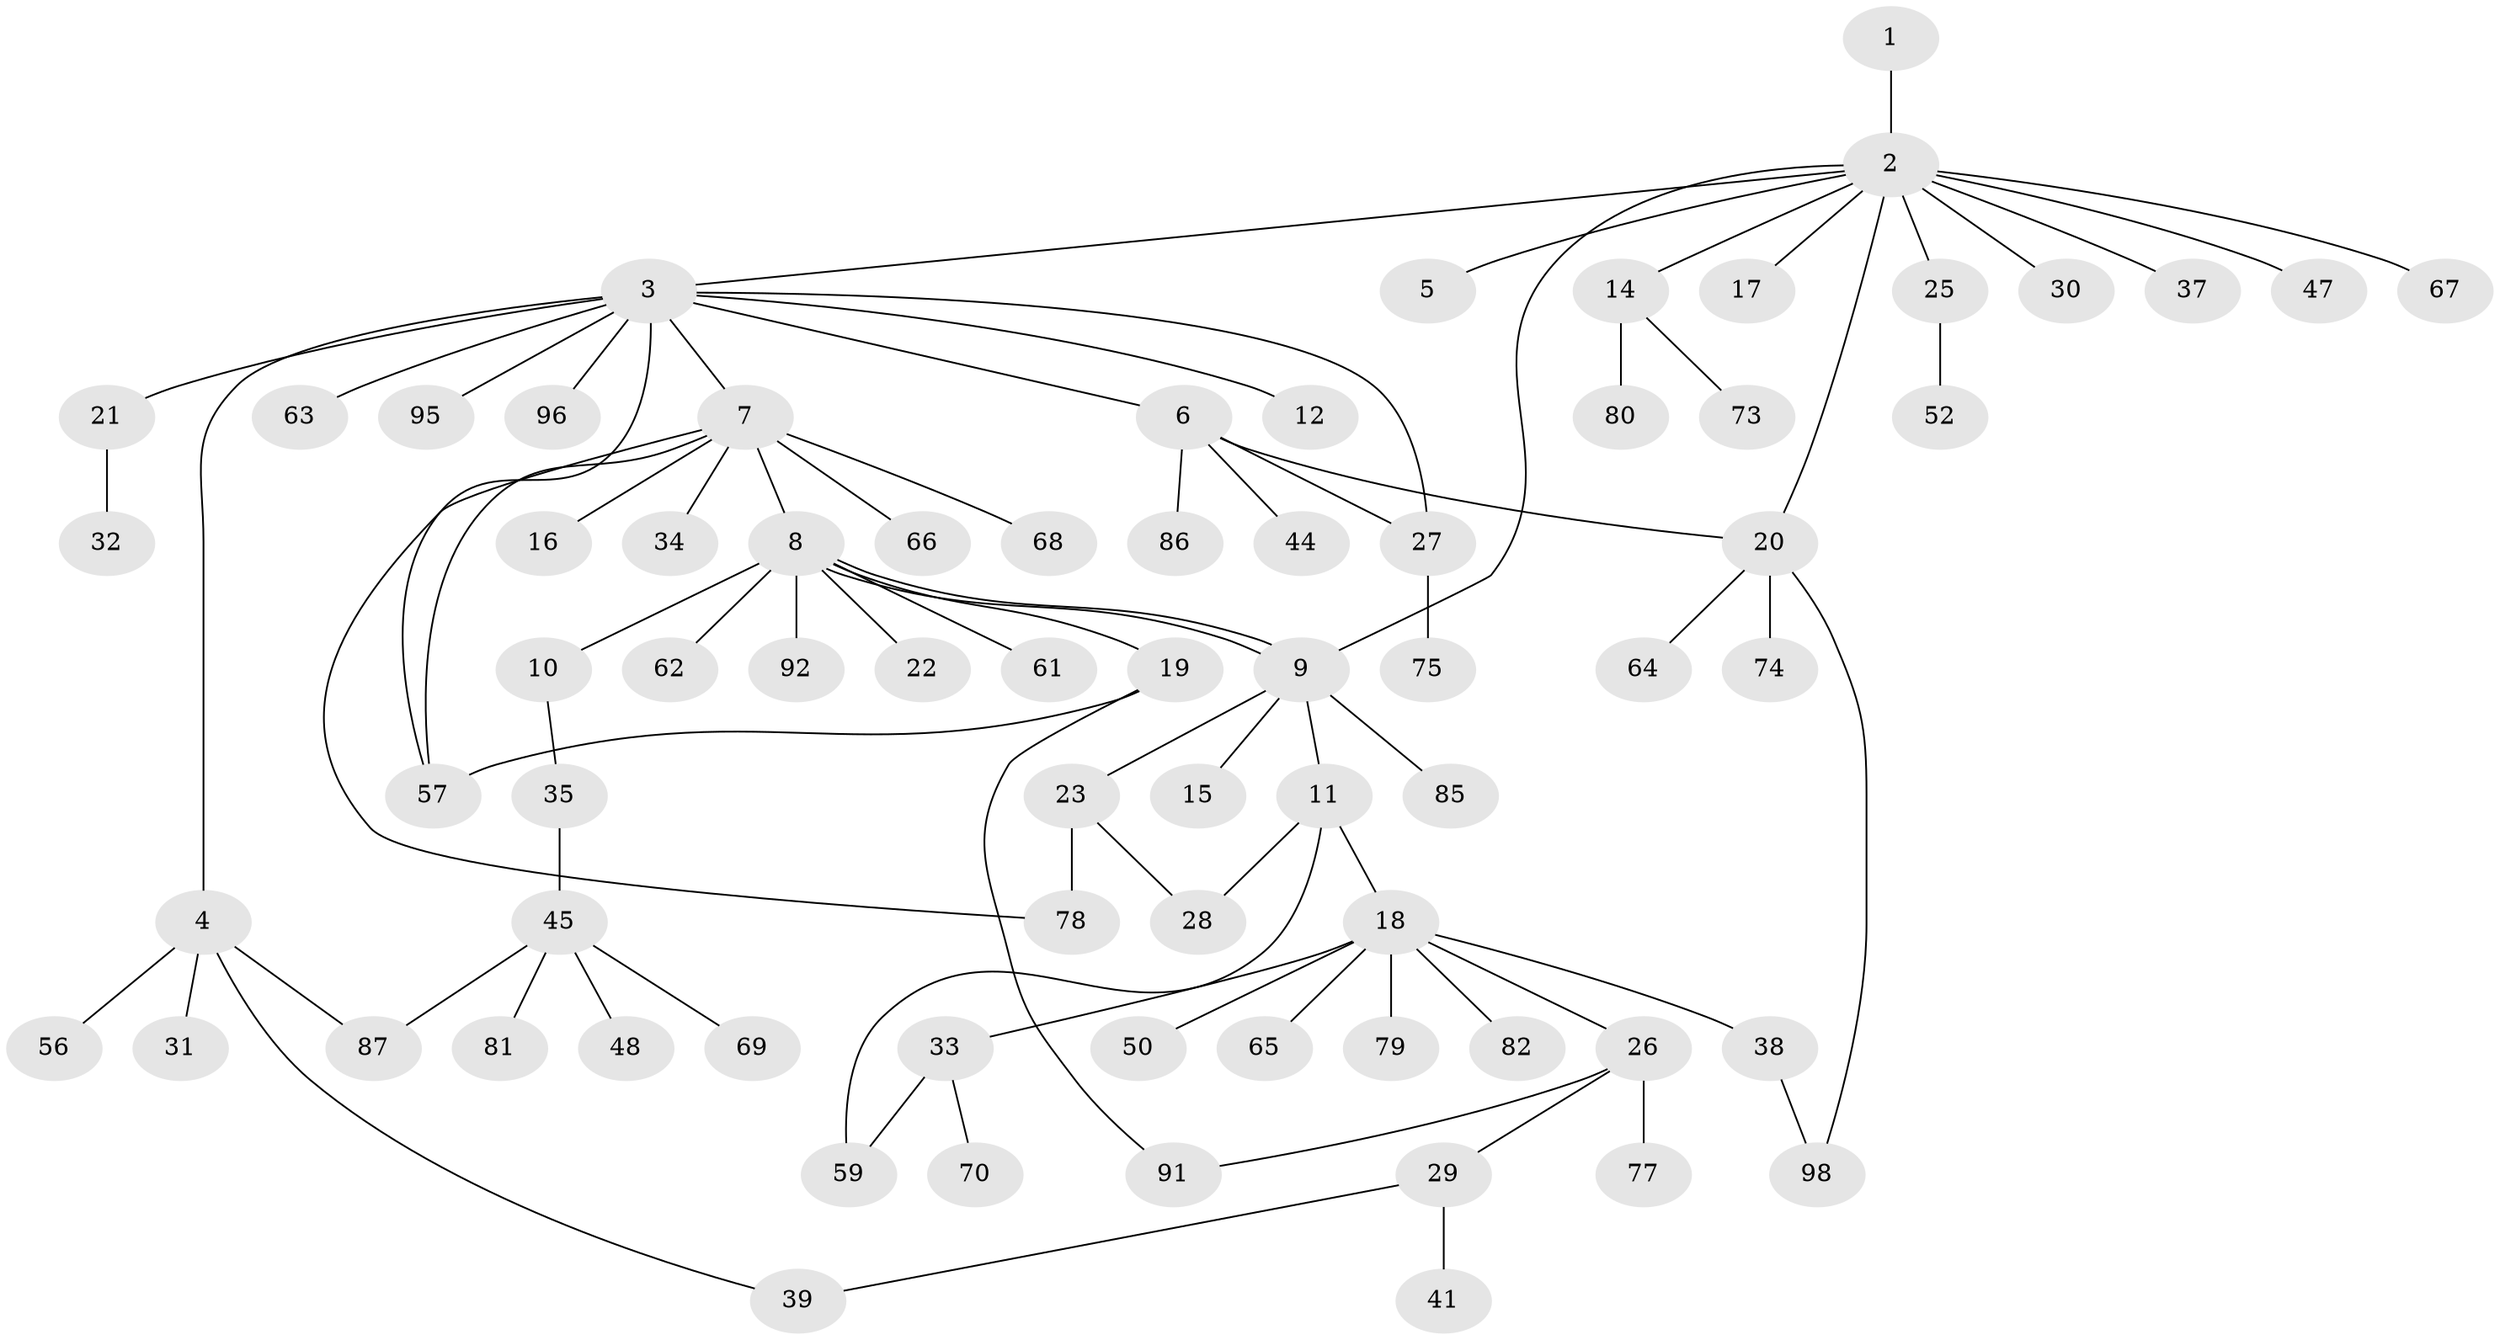 // Generated by graph-tools (version 1.1) at 2025/23/03/03/25 07:23:53]
// undirected, 73 vertices, 85 edges
graph export_dot {
graph [start="1"]
  node [color=gray90,style=filled];
  1;
  2 [super="+93"];
  3 [super="+13"];
  4 [super="+99"];
  5;
  6 [super="+76"];
  7 [super="+36"];
  8 [super="+51"];
  9 [super="+40"];
  10;
  11 [super="+83"];
  12;
  14 [super="+54"];
  15;
  16;
  17;
  18 [super="+49"];
  19 [super="+46"];
  20 [super="+24"];
  21 [super="+89"];
  22;
  23 [super="+97"];
  25 [super="+53"];
  26 [super="+43"];
  27 [super="+55"];
  28 [super="+58"];
  29;
  30;
  31;
  32;
  33 [super="+42"];
  34 [super="+60"];
  35;
  37;
  38;
  39;
  41;
  44;
  45 [super="+90"];
  47 [super="+71"];
  48;
  50;
  52 [super="+94"];
  56;
  57 [super="+72"];
  59 [super="+84"];
  61;
  62;
  63;
  64;
  65;
  66 [super="+100"];
  67;
  68;
  69;
  70;
  73;
  74;
  75;
  77;
  78 [super="+88"];
  79;
  80;
  81;
  82;
  85;
  86;
  87;
  91;
  92;
  95;
  96;
  98;
  1 -- 2;
  2 -- 3;
  2 -- 5;
  2 -- 9;
  2 -- 14;
  2 -- 17;
  2 -- 20;
  2 -- 25 [weight=2];
  2 -- 30;
  2 -- 37;
  2 -- 47;
  2 -- 67;
  3 -- 4;
  3 -- 6;
  3 -- 7;
  3 -- 12;
  3 -- 21;
  3 -- 27;
  3 -- 57;
  3 -- 63;
  3 -- 95;
  3 -- 96;
  4 -- 31;
  4 -- 56;
  4 -- 87;
  4 -- 39;
  6 -- 27;
  6 -- 44;
  6 -- 86;
  6 -- 20;
  7 -- 8 [weight=2];
  7 -- 16;
  7 -- 34;
  7 -- 78;
  7 -- 66;
  7 -- 68;
  7 -- 57;
  8 -- 9;
  8 -- 9;
  8 -- 10;
  8 -- 19;
  8 -- 22;
  8 -- 61;
  8 -- 62;
  8 -- 92;
  9 -- 11;
  9 -- 15;
  9 -- 23;
  9 -- 85;
  10 -- 35;
  11 -- 18;
  11 -- 28;
  11 -- 59;
  14 -- 73;
  14 -- 80;
  18 -- 26;
  18 -- 33;
  18 -- 38;
  18 -- 50;
  18 -- 65;
  18 -- 79;
  18 -- 82;
  19 -- 91;
  19 -- 57;
  20 -- 64;
  20 -- 74;
  20 -- 98;
  21 -- 32;
  23 -- 78;
  23 -- 28;
  25 -- 52;
  26 -- 29;
  26 -- 91;
  26 -- 77;
  27 -- 75;
  29 -- 39;
  29 -- 41;
  33 -- 59;
  33 -- 70;
  35 -- 45;
  38 -- 98;
  45 -- 48;
  45 -- 69;
  45 -- 81;
  45 -- 87;
}
